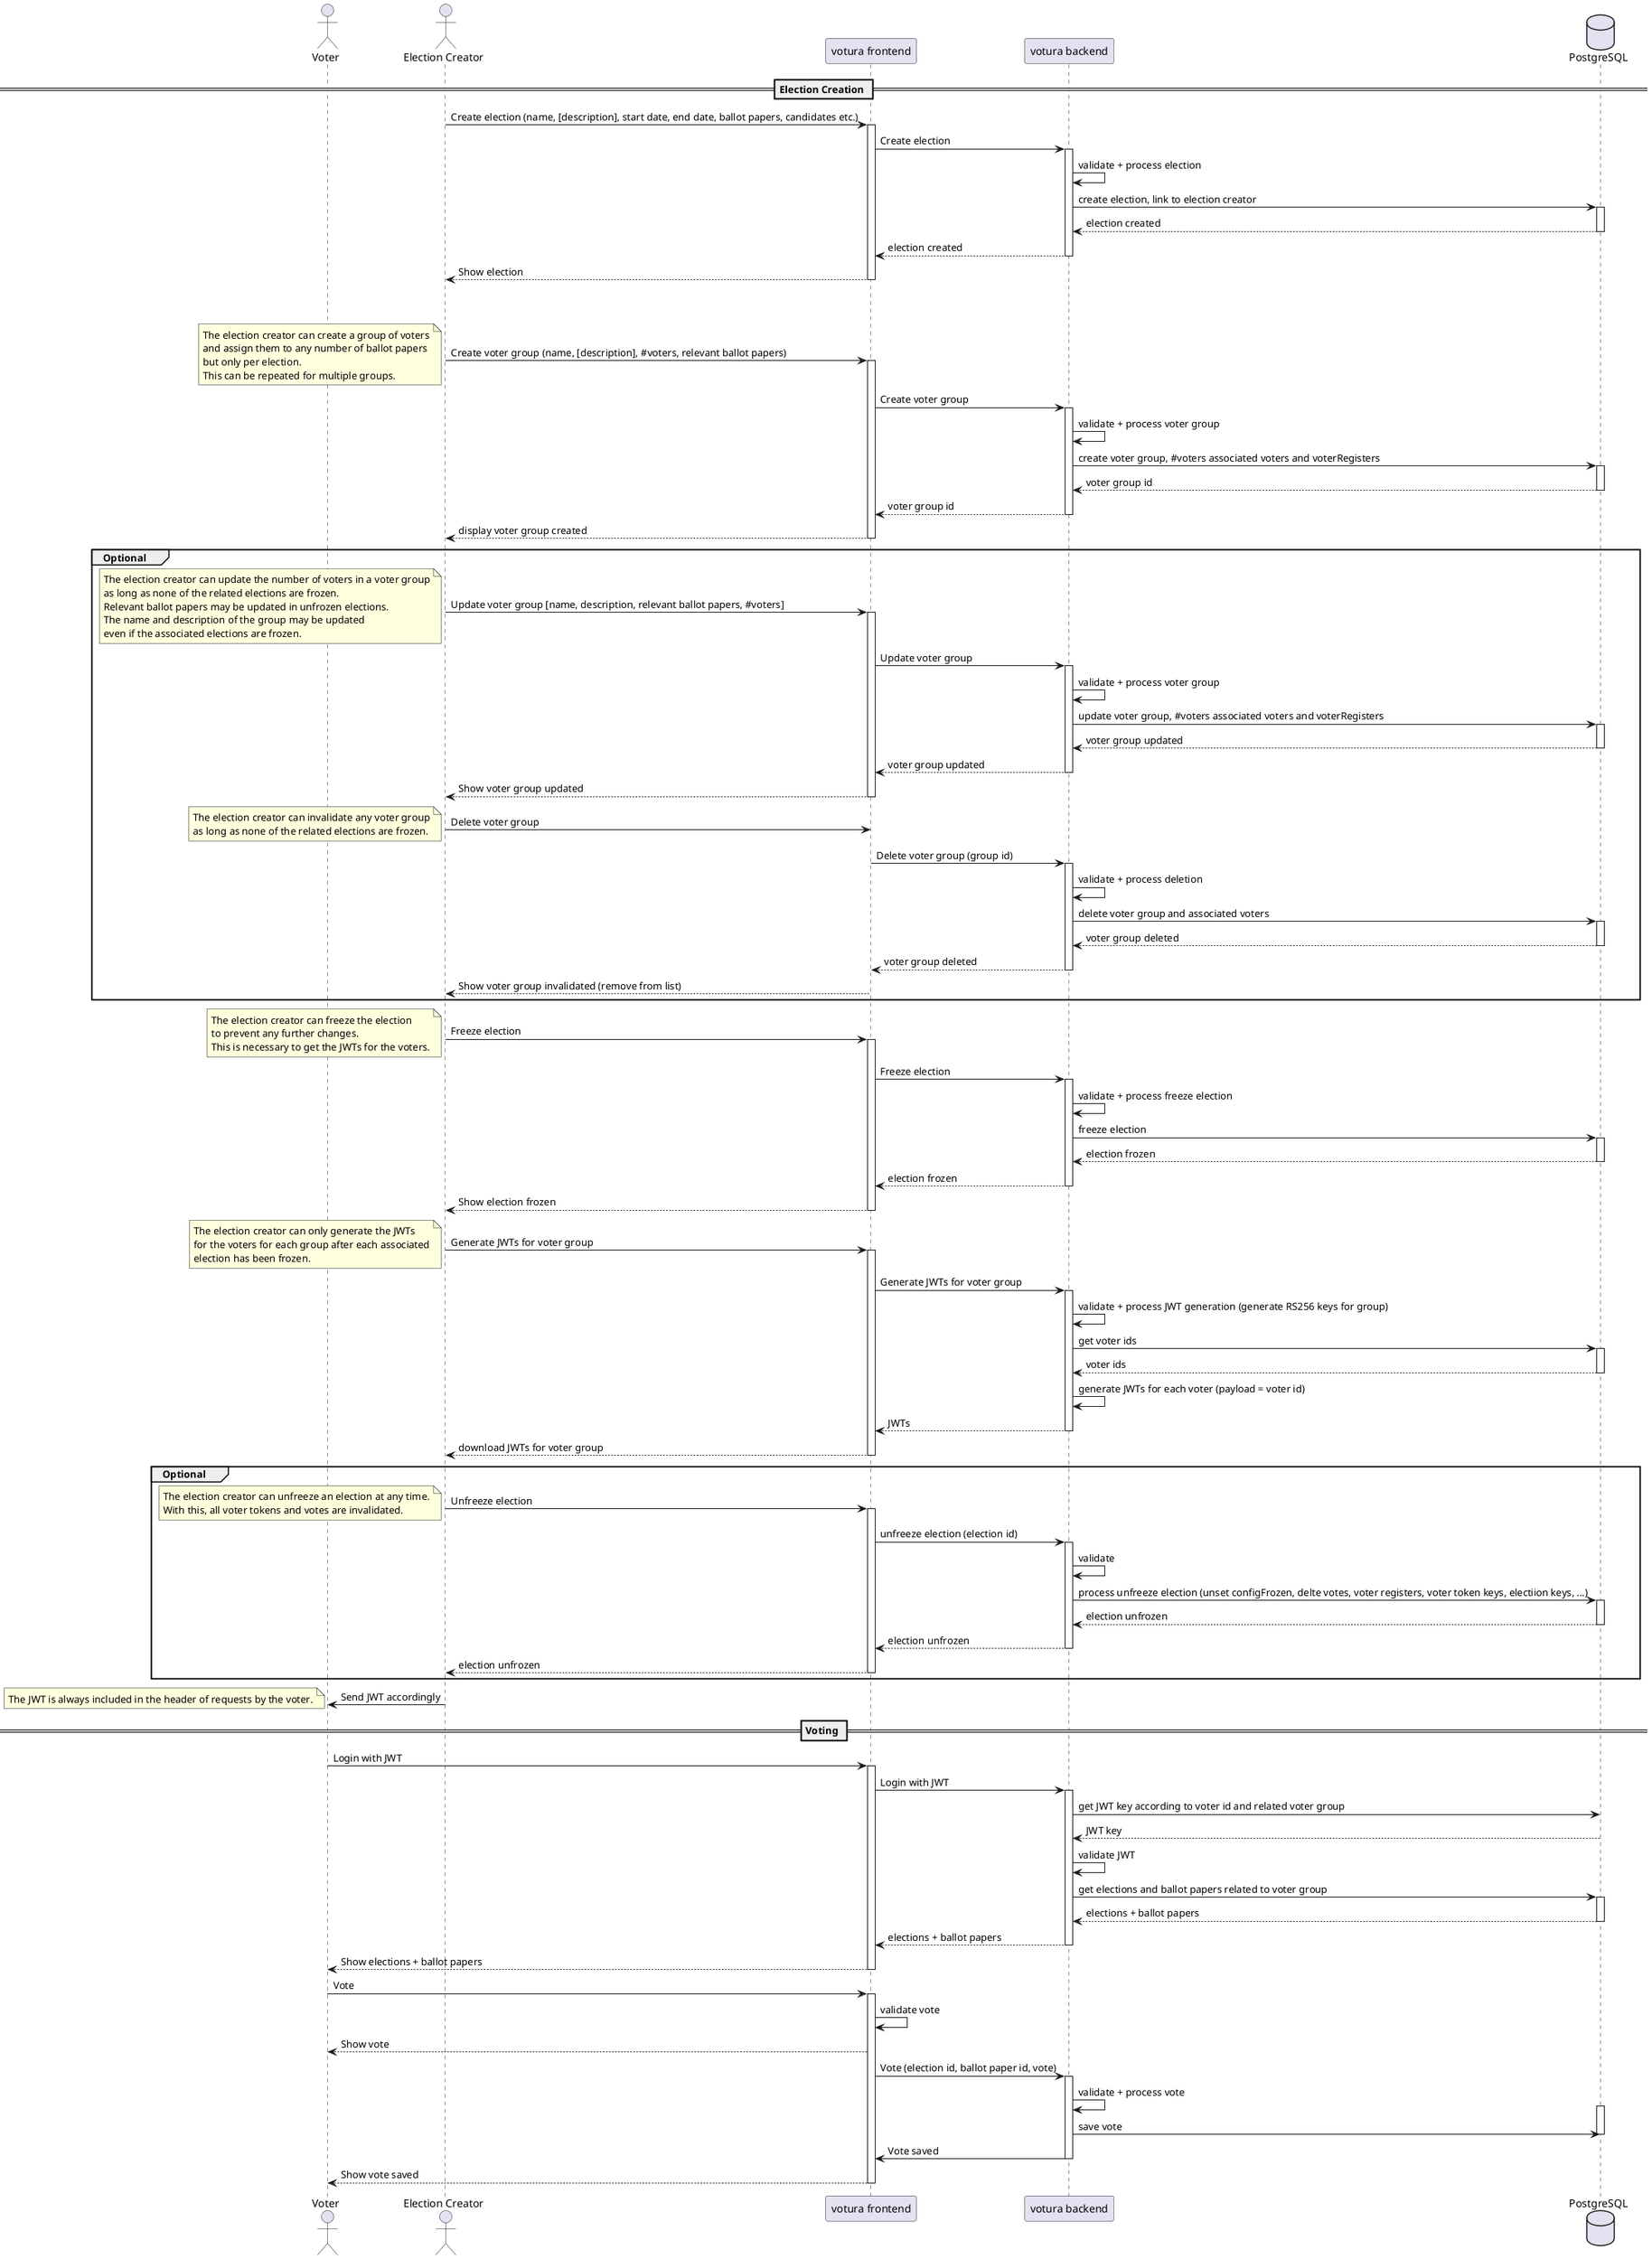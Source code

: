 @startuml electionCreationAndVoting
actor "Voter" as voter
actor "Election Creator" as electionCreator
participant "votura frontend" as frontend
participant "votura backend" as backend
database "PostgreSQL" as db

== Election Creation ==

electionCreator -> frontend : Create election (name, [description], start date, end date, ballot papers, candidates etc.)
activate frontend
frontend -> backend : Create election
activate backend
backend -> backend : validate + process election
backend -> db : create election, link to election creator
activate db
db --> backend : election created
deactivate db
backend --> frontend : election created
deactivate backend
frontend --> electionCreator : Show election
deactivate frontend

||45||

electionCreator -> frontend : Create voter group (name, [description], #voters, relevant ballot papers)
note left
    The election creator can create a group of voters
    and assign them to any number of ballot papers 
    but only per election.
    This can be repeated for multiple groups.
end note
activate frontend
frontend -> backend : Create voter group
activate backend
backend -> backend : validate + process voter group
backend -> db : create voter group, #voters associated voters and voterRegisters
activate db
db --> backend : voter group id
deactivate db
backend --> frontend : voter group id
deactivate backend
frontend --> electionCreator : display voter group created
deactivate frontend

group Optional
    electionCreator -> frontend : Update voter group [name, description, relevant ballot papers, #voters]
    note left
        The election creator can update the number of voters in a voter group
        as long as none of the related elections are frozen.
        Relevant ballot papers may be updated in unfrozen elections.
        The name and description of the group may be updated
        even if the associated elections are frozen.
    end note
    activate frontend
    frontend -> backend : Update voter group
    activate backend
    backend -> backend : validate + process voter group
    backend -> db : update voter group, #voters associated voters and voterRegisters
    activate db
    db --> backend : voter group updated
    deactivate db
    backend --> frontend : voter group updated
    deactivate backend
    frontend --> electionCreator : Show voter group updated
    deactivate frontend

    electionCreator -> frontend : Delete voter group 
    note left
        The election creator can invalidate any voter group
        as long as none of the related elections are frozen.
    end note
    frontend -> backend : Delete voter group (group id)
    activate backend
    backend -> backend : validate + process deletion
    backend -> db : delete voter group and associated voters
    activate db
    db --> backend : voter group deleted
    deactivate db
    backend --> frontend : voter group deleted
    deactivate backend
    frontend --> electionCreator : Show voter group invalidated (remove from list)
    deactivate frontend
end

electionCreator -> frontend : Freeze election
note left
    The election creator can freeze the election
    to prevent any further changes.
    This is necessary to get the JWTs for the voters.
end note
activate frontend
frontend -> backend : Freeze election
activate backend
backend -> backend : validate + process freeze election
backend -> db : freeze election
activate db
db --> backend : election frozen
deactivate db
backend --> frontend : election frozen
deactivate backend
frontend --> electionCreator : Show election frozen
deactivate frontend

electionCreator -> frontend : Generate JWTs for voter group
note left
    The election creator can only generate the JWTs 
    for the voters for each group after each associated
    election has been frozen.
end note
activate frontend
frontend -> backend : Generate JWTs for voter group
activate backend
backend -> backend : validate + process JWT generation (generate RS256 keys for group)
backend -> db : get voter ids
activate db
db --> backend : voter ids
deactivate db
backend -> backend : generate JWTs for each voter (payload = voter id)
backend --> frontend : JWTs
deactivate backend
frontend --> electionCreator : download JWTs for voter group
deactivate frontend

group Optional
    electionCreator -> frontend : Unfreeze election
    note left
        The election creator can unfreeze an election at any time.
        With this, all voter tokens and votes are invalidated.
    end note
    activate frontend
    frontend -> backend : unfreeze election (election id)
    activate backend
    backend -> backend : validate
    backend -> db : process unfreeze election (unset configFrozen, delte votes, voter registers, voter token keys, electiion keys, ...)
    activate db
    db --> backend : election unfrozen
    deactivate db
    backend --> frontend : election unfrozen
    deactivate backend
    frontend --> electionCreator : election unfrozen
    deactivate frontend
end

electionCreator -> voter : Send JWT accordingly

== Voting ==
note left
    The JWT is always included in the header of requests by the voter.
end note
voter -> frontend : Login with JWT
activate frontend
frontend -> backend : Login with JWT
activate backend
backend -> db : get JWT key according to voter id and related voter group
db --> backend : JWT key
deactivate db
backend -> backend : validate JWT
backend -> db : get elections and ballot papers related to voter group
activate db
db --> backend : elections + ballot papers 
deactivate db
backend --> frontend : elections + ballot papers
deactivate backend
frontend --> voter : Show elections + ballot papers
deactivate frontend

voter -> frontend : Vote
activate frontend
frontend -> frontend : validate vote
frontend --> voter : Show vote
frontend -> backend : Vote (election id, ballot paper id, vote)
activate backend
backend -> backend : validate + process vote
activate db
backend -> db : save vote
deactivate db
backend -> frontend : Vote saved
deactivate backend
frontend --> voter : Show vote saved
deactivate frontend
@enduml